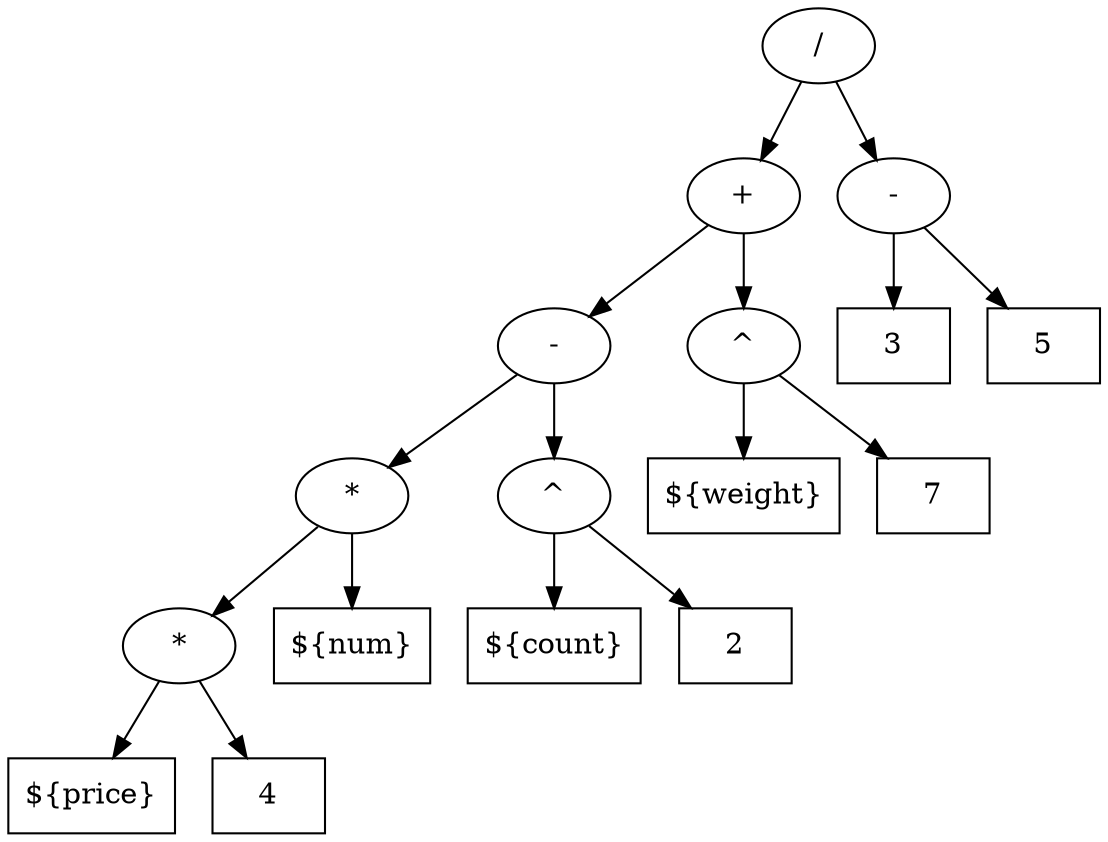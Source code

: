 digraph ExpTree {
    divide [label = "/"];
    add [label = "+"];
    subtract [label = "-"];
    subtract2 [label = "-"];
    multiply [label = "*"];
    multiply2 [label = "*"];
    exp [label = "^"];
    exp2 [label = "^"];
    op1 [label = "${count}" shape = "rect"];
    op2 [label = "${num}" shape = "rect"];
    op3 [label = "${price}" shape = "rect"];
    op4 [label = "${weight}" shape = "rect"];
    n2 [label = "2"  shape = "rect"];
    n3 [label = "3"  shape = "rect"];
    n4 [label = "4"  shape = "rect"];
    n5 [label = "5"  shape = "rect"];
    n7 [label = "7"  shape = "rect"];
    divide -> {add subtract};
    add -> {subtract2 exp};
    subtract2 -> {exp2 multiply}
    exp2 -> {op1 n2}
    multiply -> {multiply2 op2}
    multiply2 -> {n4 op3}
    subtract -> {n3 n5}
    exp -> {op4 n7};
}

